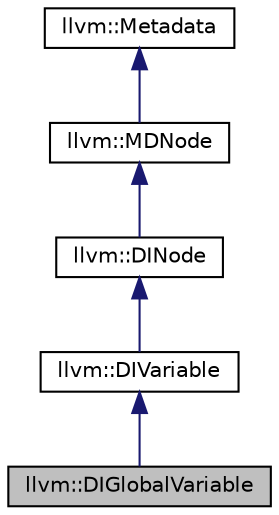 digraph "llvm::DIGlobalVariable"
{
 // LATEX_PDF_SIZE
  bgcolor="transparent";
  edge [fontname="Helvetica",fontsize="10",labelfontname="Helvetica",labelfontsize="10"];
  node [fontname="Helvetica",fontsize="10",shape="box"];
  Node1 [label="llvm::DIGlobalVariable",height=0.2,width=0.4,color="black", fillcolor="grey75", style="filled", fontcolor="black",tooltip="Global variables."];
  Node2 -> Node1 [dir="back",color="midnightblue",fontsize="10",style="solid",fontname="Helvetica"];
  Node2 [label="llvm::DIVariable",height=0.2,width=0.4,color="black",URL="$classllvm_1_1DIVariable.html",tooltip="Base class for variables."];
  Node3 -> Node2 [dir="back",color="midnightblue",fontsize="10",style="solid",fontname="Helvetica"];
  Node3 [label="llvm::DINode",height=0.2,width=0.4,color="black",URL="$classllvm_1_1DINode.html",tooltip="Tagged DWARF-like metadata node."];
  Node4 -> Node3 [dir="back",color="midnightblue",fontsize="10",style="solid",fontname="Helvetica"];
  Node4 [label="llvm::MDNode",height=0.2,width=0.4,color="black",URL="$classllvm_1_1MDNode.html",tooltip="Metadata node."];
  Node5 -> Node4 [dir="back",color="midnightblue",fontsize="10",style="solid",fontname="Helvetica"];
  Node5 [label="llvm::Metadata",height=0.2,width=0.4,color="black",URL="$classllvm_1_1Metadata.html",tooltip="Root of the metadata hierarchy."];
}
